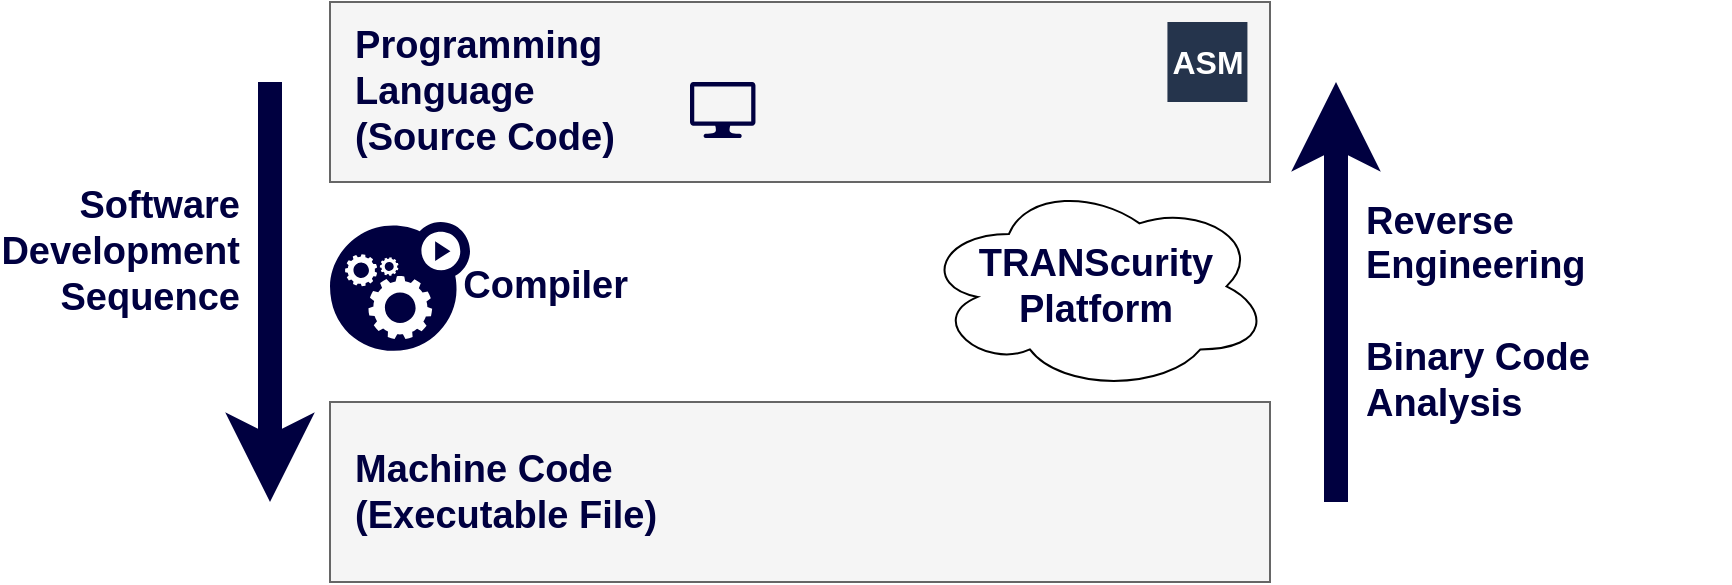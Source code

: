 <mxfile version="21.3.5" type="device">
  <diagram name="Page-1" id="12e1b939-464a-85fe-373e-61e167be1490">
    <mxGraphModel dx="1434" dy="754" grid="1" gridSize="10" guides="1" tooltips="1" connect="1" arrows="1" fold="1" page="1" pageScale="1.5" pageWidth="1169" pageHeight="826" background="none" math="0" shadow="0">
      <root>
        <mxCell id="0" />
        <mxCell id="1" parent="0" />
        <mxCell id="qO3pvRLyQRiqLPLXNdOg-10" value="" style="group" vertex="1" connectable="0" parent="1">
          <mxGeometry x="390" y="40" width="470" height="90" as="geometry" />
        </mxCell>
        <mxCell id="qO3pvRLyQRiqLPLXNdOg-1" value="&lt;div style=&quot;font-size: 19px;&quot; align=&quot;left&quot;&gt;&lt;font style=&quot;font-size: 19px;&quot; color=&quot;#000040&quot;&gt;&lt;b&gt;&amp;nbsp; Programming&lt;/b&gt;&lt;/font&gt;&lt;/div&gt;&lt;div style=&quot;font-size: 19px;&quot; align=&quot;left&quot;&gt;&lt;font style=&quot;font-size: 19px;&quot; color=&quot;#000040&quot;&gt;&lt;b&gt;&amp;nbsp; Language&lt;/b&gt;&lt;/font&gt;&lt;/div&gt;&lt;div style=&quot;font-size: 19px;&quot; align=&quot;left&quot;&gt;&lt;font style=&quot;font-size: 19px;&quot; color=&quot;#000040&quot;&gt;&lt;b&gt;&amp;nbsp; (Source Code)&lt;br&gt;&lt;/b&gt;&lt;/font&gt;&lt;/div&gt;" style="rounded=0;whiteSpace=wrap;html=1;fillColor=#f5f5f5;strokeColor=#666666;align=left;fontColor=#333333;" vertex="1" parent="qO3pvRLyQRiqLPLXNdOg-10">
          <mxGeometry width="470" height="90" as="geometry" />
        </mxCell>
        <mxCell id="qO3pvRLyQRiqLPLXNdOg-2" value="" style="shape=image;verticalLabelPosition=bottom;labelBackgroundColor=default;verticalAlign=top;aspect=fixed;imageAspect=0;image=https://upload.wikimedia.org/wikipedia/commons/thumb/1/18/ISO_C%2B%2B_Logo.svg/800px-ISO_C%2B%2B_Logo.svg.png;" vertex="1" parent="qO3pvRLyQRiqLPLXNdOg-10">
          <mxGeometry x="263.758" y="10" width="35.59" height="40" as="geometry" />
        </mxCell>
        <mxCell id="qO3pvRLyQRiqLPLXNdOg-3" value="" style="shape=image;verticalLabelPosition=bottom;labelBackgroundColor=default;verticalAlign=top;aspect=fixed;imageAspect=0;image=https://upload.wikimedia.org/wikipedia/commons/thumb/7/7d/Microsoft_.NET_logo.svg/1024px-Microsoft_.NET_logo.svg.png;" vertex="1" parent="qO3pvRLyQRiqLPLXNdOg-10">
          <mxGeometry x="337.939" y="10" width="40" height="40" as="geometry" />
        </mxCell>
        <mxCell id="qO3pvRLyQRiqLPLXNdOg-4" value="&lt;font size=&quot;1&quot; color=&quot;#ffffff&quot;&gt;&lt;b&gt;&lt;span style=&quot;background-color: rgb(37, 52, 76); font-size: 16px;&quot;&gt;ASM&lt;/span&gt;&lt;/b&gt;&lt;/font&gt;" style="whiteSpace=wrap;html=1;aspect=fixed;strokeColor=none;fillColor=#25344C;" vertex="1" parent="qO3pvRLyQRiqLPLXNdOg-10">
          <mxGeometry x="418.715" y="10" width="40" height="40" as="geometry" />
        </mxCell>
        <mxCell id="qO3pvRLyQRiqLPLXNdOg-6" value="" style="sketch=0;pointerEvents=1;shadow=0;dashed=0;html=1;strokeColor=none;fillColor=#000040;labelPosition=center;verticalLabelPosition=bottom;verticalAlign=top;outlineConnect=0;align=center;shape=mxgraph.office.devices.lcd_monitor;" vertex="1" parent="qO3pvRLyQRiqLPLXNdOg-10">
          <mxGeometry x="180" y="40" width="32.73" height="28" as="geometry" />
        </mxCell>
        <mxCell id="qO3pvRLyQRiqLPLXNdOg-11" value="" style="group" vertex="1" connectable="0" parent="1">
          <mxGeometry x="390" y="240" width="470" height="90" as="geometry" />
        </mxCell>
        <mxCell id="qO3pvRLyQRiqLPLXNdOg-8" value="&lt;div style=&quot;font-size: 19px;&quot; align=&quot;left&quot;&gt;&lt;font style=&quot;font-size: 19px;&quot; color=&quot;#000040&quot;&gt;&lt;b&gt;&amp;nbsp; Machine Code&lt;br&gt;&amp;nbsp; (Executable File)&lt;br&gt;&lt;/b&gt;&lt;/font&gt;&lt;/div&gt;" style="rounded=0;whiteSpace=wrap;html=1;fillColor=#f5f5f5;strokeColor=#666666;align=left;fontColor=#333333;" vertex="1" parent="qO3pvRLyQRiqLPLXNdOg-11">
          <mxGeometry width="470" height="90" as="geometry" />
        </mxCell>
        <mxCell id="qO3pvRLyQRiqLPLXNdOg-9" value="" style="shape=image;html=1;verticalAlign=top;verticalLabelPosition=bottom;labelBackgroundColor=#ffffff;imageAspect=0;aspect=fixed;image=https://cdn1.iconfinder.com/data/icons/nuvola2/128x128/mimetypes/binary.png" vertex="1" parent="qO3pvRLyQRiqLPLXNdOg-11">
          <mxGeometry x="290" y="11" width="68" height="68" as="geometry" />
        </mxCell>
        <mxCell id="qO3pvRLyQRiqLPLXNdOg-30" value="&lt;div style=&quot;font-size: 19px;&quot;&gt;&lt;font style=&quot;font-size: 19px;&quot; color=&quot;#000040&quot;&gt;&lt;b&gt;TRANScurity&lt;/b&gt;&lt;/font&gt;&lt;/div&gt;&lt;div style=&quot;font-size: 19px;&quot;&gt;&lt;font style=&quot;font-size: 19px;&quot; color=&quot;#000040&quot;&gt;&lt;b&gt;&lt;font style=&quot;font-size: 19px;&quot;&gt;Platform&lt;/font&gt;&lt;br&gt;&lt;/b&gt;&lt;/font&gt;&lt;/div&gt;" style="ellipse;shape=cloud;whiteSpace=wrap;html=1;fillColor=none;" vertex="1" parent="1">
          <mxGeometry x="686" y="129.7" width="174" height="105" as="geometry" />
        </mxCell>
        <mxCell id="qO3pvRLyQRiqLPLXNdOg-32" value="" style="group" vertex="1" connectable="0" parent="1">
          <mxGeometry x="390" y="150" width="151" height="64.4" as="geometry" />
        </mxCell>
        <mxCell id="qO3pvRLyQRiqLPLXNdOg-24" value="&lt;font style=&quot;font-size: 19px;&quot; color=&quot;#000040&quot;&gt;&lt;b&gt;Compiler&lt;/b&gt;&lt;/font&gt;" style="text;html=1;strokeColor=none;fillColor=none;align=right;verticalAlign=middle;whiteSpace=wrap;rounded=0;" vertex="1" parent="qO3pvRLyQRiqLPLXNdOg-32">
          <mxGeometry x="91" y="17.2" width="60" height="30" as="geometry" />
        </mxCell>
        <mxCell id="qO3pvRLyQRiqLPLXNdOg-27" value="" style="sketch=0;html=1;aspect=fixed;strokeColor=none;shadow=0;fillColor=#000040;verticalAlign=top;labelPosition=center;verticalLabelPosition=bottom;shape=mxgraph.gcp2.gear_load" vertex="1" parent="qO3pvRLyQRiqLPLXNdOg-32">
          <mxGeometry width="70" height="64.4" as="geometry" />
        </mxCell>
        <mxCell id="qO3pvRLyQRiqLPLXNdOg-33" value="" style="group" vertex="1" connectable="0" parent="1">
          <mxGeometry x="893" y="80" width="197" height="210" as="geometry" />
        </mxCell>
        <mxCell id="qO3pvRLyQRiqLPLXNdOg-29" value="&lt;div align=&quot;left&quot;&gt;&lt;b style=&quot;font-size: 19px;&quot;&gt;&lt;font color=&quot;#000040&quot;&gt;Reverse&lt;/font&gt;&lt;/b&gt;&lt;br&gt;&lt;b style=&quot;font-size: 19px;&quot;&gt;&lt;font color=&quot;#000040&quot;&gt;Engineering&lt;/font&gt;&lt;/b&gt;&lt;/div&gt;&lt;div align=&quot;left&quot;&gt;&lt;b style=&quot;font-size: 19px;&quot;&gt;&lt;font color=&quot;#000040&quot;&gt;&lt;br&gt;&lt;/font&gt;&lt;/b&gt;&lt;/div&gt;&lt;div align=&quot;left&quot;&gt;&lt;b style=&quot;font-size: 19px;&quot;&gt;&lt;font color=&quot;#000040&quot;&gt;Binary Code Analysis&lt;br&gt;&lt;/font&gt;&lt;/b&gt;&lt;/div&gt;" style="text;html=1;strokeColor=none;fillColor=none;align=left;verticalAlign=middle;whiteSpace=wrap;rounded=0;" vertex="1" parent="qO3pvRLyQRiqLPLXNdOg-33">
          <mxGeometry x="13" y="100" width="184" height="30" as="geometry" />
        </mxCell>
        <mxCell id="qO3pvRLyQRiqLPLXNdOg-31" value="" style="endArrow=classic;html=1;strokeWidth=12;strokeColor=#000040;rounded=0;" edge="1" parent="qO3pvRLyQRiqLPLXNdOg-33">
          <mxGeometry width="50" height="50" relative="1" as="geometry">
            <mxPoint y="210" as="sourcePoint" />
            <mxPoint as="targetPoint" />
          </mxGeometry>
        </mxCell>
        <mxCell id="qO3pvRLyQRiqLPLXNdOg-34" value="" style="group" vertex="1" connectable="0" parent="1">
          <mxGeometry x="286.5" y="80" width="73.5" height="210" as="geometry" />
        </mxCell>
        <mxCell id="qO3pvRLyQRiqLPLXNdOg-23" value="" style="endArrow=classic;html=1;strokeWidth=12;strokeColor=#000040;rounded=0;" edge="1" parent="qO3pvRLyQRiqLPLXNdOg-34">
          <mxGeometry width="50" height="50" relative="1" as="geometry">
            <mxPoint x="73.5" as="sourcePoint" />
            <mxPoint x="73.5" y="210" as="targetPoint" />
          </mxGeometry>
        </mxCell>
        <mxCell id="qO3pvRLyQRiqLPLXNdOg-13" value="&lt;p style=&quot;line-height: 140%;&quot;&gt;&lt;/p&gt;&lt;div style=&quot;font-size: 19px;&quot;&gt;&lt;font style=&quot;font-size: 19px;&quot;&gt;&lt;b&gt;&lt;font style=&quot;font-size: 19px;&quot; color=&quot;#000040&quot;&gt;Software&lt;/font&gt;&lt;/b&gt;&lt;/font&gt;&lt;/div&gt;&lt;div style=&quot;font-size: 19px;&quot;&gt;&lt;font style=&quot;font-size: 19px;&quot;&gt;&lt;b&gt;&lt;font style=&quot;font-size: 19px;&quot; color=&quot;#000040&quot;&gt;Development&lt;/font&gt;&lt;/b&gt;&lt;/font&gt;&lt;/div&gt;&lt;div style=&quot;font-size: 19px;&quot;&gt;&lt;font style=&quot;font-size: 19px;&quot;&gt;&lt;b&gt;&lt;font style=&quot;font-size: 19px;&quot; color=&quot;#000040&quot;&gt;Sequence&lt;/font&gt;&lt;br&gt;&lt;/b&gt;&lt;/font&gt;&lt;/div&gt;&lt;p&gt;&lt;/p&gt;" style="text;html=1;strokeColor=none;fillColor=none;align=right;verticalAlign=middle;whiteSpace=wrap;rounded=0;" vertex="1" parent="qO3pvRLyQRiqLPLXNdOg-34">
          <mxGeometry y="70" width="60" height="30" as="geometry" />
        </mxCell>
      </root>
    </mxGraphModel>
  </diagram>
</mxfile>
